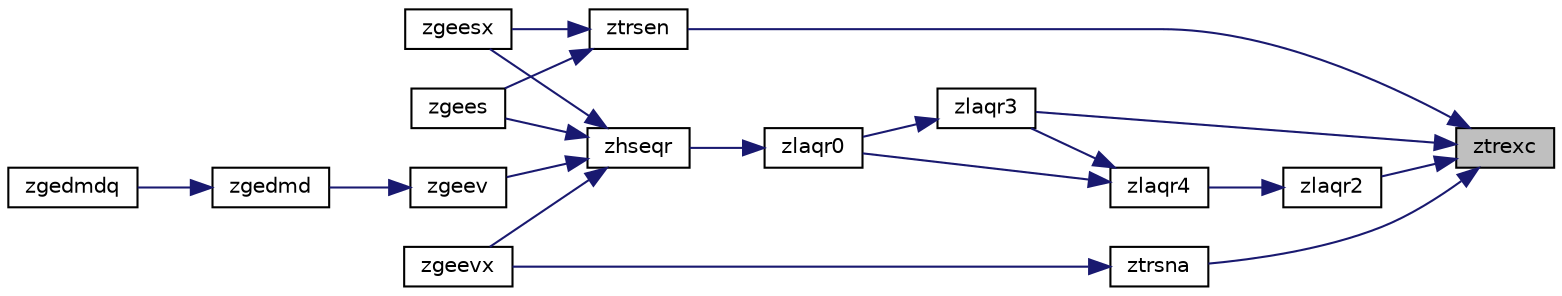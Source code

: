 digraph "ztrexc"
{
 // LATEX_PDF_SIZE
  edge [fontname="Helvetica",fontsize="10",labelfontname="Helvetica",labelfontsize="10"];
  node [fontname="Helvetica",fontsize="10",shape=record];
  rankdir="RL";
  Node1 [label="ztrexc",height=0.2,width=0.4,color="black", fillcolor="grey75", style="filled", fontcolor="black",tooltip="ZTREXC"];
  Node1 -> Node2 [dir="back",color="midnightblue",fontsize="10",style="solid",fontname="Helvetica"];
  Node2 [label="zlaqr2",height=0.2,width=0.4,color="black", fillcolor="white", style="filled",URL="$zlaqr2_8f.html#a3de0348a1d15c5b1dded4b2fe0fdd852",tooltip="ZLAQR2 performs the unitary similarity transformation of a Hessenberg matrix to detect and deflate fu..."];
  Node2 -> Node3 [dir="back",color="midnightblue",fontsize="10",style="solid",fontname="Helvetica"];
  Node3 [label="zlaqr4",height=0.2,width=0.4,color="black", fillcolor="white", style="filled",URL="$zlaqr4_8f.html#affbc148af22beee1f25d9763ecbfaebe",tooltip="ZLAQR4 computes the eigenvalues of a Hessenberg matrix, and optionally the matrices from the Schur de..."];
  Node3 -> Node4 [dir="back",color="midnightblue",fontsize="10",style="solid",fontname="Helvetica"];
  Node4 [label="zlaqr0",height=0.2,width=0.4,color="black", fillcolor="white", style="filled",URL="$zlaqr0_8f.html#af64ceaf5a4eb1f96e03827ca11392326",tooltip="ZLAQR0 computes the eigenvalues of a Hessenberg matrix, and optionally the matrices from the Schur de..."];
  Node4 -> Node5 [dir="back",color="midnightblue",fontsize="10",style="solid",fontname="Helvetica"];
  Node5 [label="zhseqr",height=0.2,width=0.4,color="black", fillcolor="white", style="filled",URL="$zhseqr_8f.html#a72a026b11daa19641a162d05b8b1e0c9",tooltip="ZHSEQR"];
  Node5 -> Node6 [dir="back",color="midnightblue",fontsize="10",style="solid",fontname="Helvetica"];
  Node6 [label="zgees",height=0.2,width=0.4,color="black", fillcolor="white", style="filled",URL="$zgees_8f.html#a255e11cea9a4fdadaffd2506c86ce53b",tooltip="ZGEES computes the eigenvalues, the Schur form, and, optionally, the matrix of Schur vectors for GE m..."];
  Node5 -> Node7 [dir="back",color="midnightblue",fontsize="10",style="solid",fontname="Helvetica"];
  Node7 [label="zgeesx",height=0.2,width=0.4,color="black", fillcolor="white", style="filled",URL="$zgeesx_8f.html#a5b71a5031d2efac59c8f97c707407f65",tooltip="ZGEESX computes the eigenvalues, the Schur form, and, optionally, the matrix of Schur vectors for GE ..."];
  Node5 -> Node8 [dir="back",color="midnightblue",fontsize="10",style="solid",fontname="Helvetica"];
  Node8 [label="zgeev",height=0.2,width=0.4,color="black", fillcolor="white", style="filled",URL="$zgeev_8f.html#a0eb4e3d75621a1ce1685064db1ac58f0",tooltip="ZGEEV computes the eigenvalues and, optionally, the left and/or right eigenvectors for GE matrices"];
  Node8 -> Node9 [dir="back",color="midnightblue",fontsize="10",style="solid",fontname="Helvetica"];
  Node9 [label="zgedmd",height=0.2,width=0.4,color="black", fillcolor="white", style="filled",URL="$zgedmd_8f90.html#a09cef60be58f076072bb592bd1223dec",tooltip="ZGEDMD computes the Dynamic Mode Decomposition (DMD) for a pair of data snapshot matrices."];
  Node9 -> Node10 [dir="back",color="midnightblue",fontsize="10",style="solid",fontname="Helvetica"];
  Node10 [label="zgedmdq",height=0.2,width=0.4,color="black", fillcolor="white", style="filled",URL="$zgedmdq_8f90.html#a2ed954e87a52cfdd0bf0d61a1ff43e16",tooltip="ZGEDMDQ computes the Dynamic Mode Decomposition (DMD) for a pair of data snapshot matrices."];
  Node5 -> Node11 [dir="back",color="midnightblue",fontsize="10",style="solid",fontname="Helvetica"];
  Node11 [label="zgeevx",height=0.2,width=0.4,color="black", fillcolor="white", style="filled",URL="$zgeevx_8f.html#ae55acf82651540f7d8f36715eec0900d",tooltip="ZGEEVX computes the eigenvalues and, optionally, the left and/or right eigenvectors for GE matrices"];
  Node3 -> Node12 [dir="back",color="midnightblue",fontsize="10",style="solid",fontname="Helvetica"];
  Node12 [label="zlaqr3",height=0.2,width=0.4,color="black", fillcolor="white", style="filled",URL="$zlaqr3_8f.html#aa3585465a2ddb0ab5072a9b2a38f1338",tooltip="ZLAQR3 performs the unitary similarity transformation of a Hessenberg matrix to detect and deflate fu..."];
  Node12 -> Node4 [dir="back",color="midnightblue",fontsize="10",style="solid",fontname="Helvetica"];
  Node1 -> Node12 [dir="back",color="midnightblue",fontsize="10",style="solid",fontname="Helvetica"];
  Node1 -> Node13 [dir="back",color="midnightblue",fontsize="10",style="solid",fontname="Helvetica"];
  Node13 [label="ztrsen",height=0.2,width=0.4,color="black", fillcolor="white", style="filled",URL="$ztrsen_8f.html#ad4bf56b3ea6fa2394be1dc71bdca34d5",tooltip="ZTRSEN"];
  Node13 -> Node6 [dir="back",color="midnightblue",fontsize="10",style="solid",fontname="Helvetica"];
  Node13 -> Node7 [dir="back",color="midnightblue",fontsize="10",style="solid",fontname="Helvetica"];
  Node1 -> Node14 [dir="back",color="midnightblue",fontsize="10",style="solid",fontname="Helvetica"];
  Node14 [label="ztrsna",height=0.2,width=0.4,color="black", fillcolor="white", style="filled",URL="$ztrsna_8f.html#a8bff590a4b5532f139580d376c2aa0c8",tooltip="ZTRSNA"];
  Node14 -> Node11 [dir="back",color="midnightblue",fontsize="10",style="solid",fontname="Helvetica"];
}
